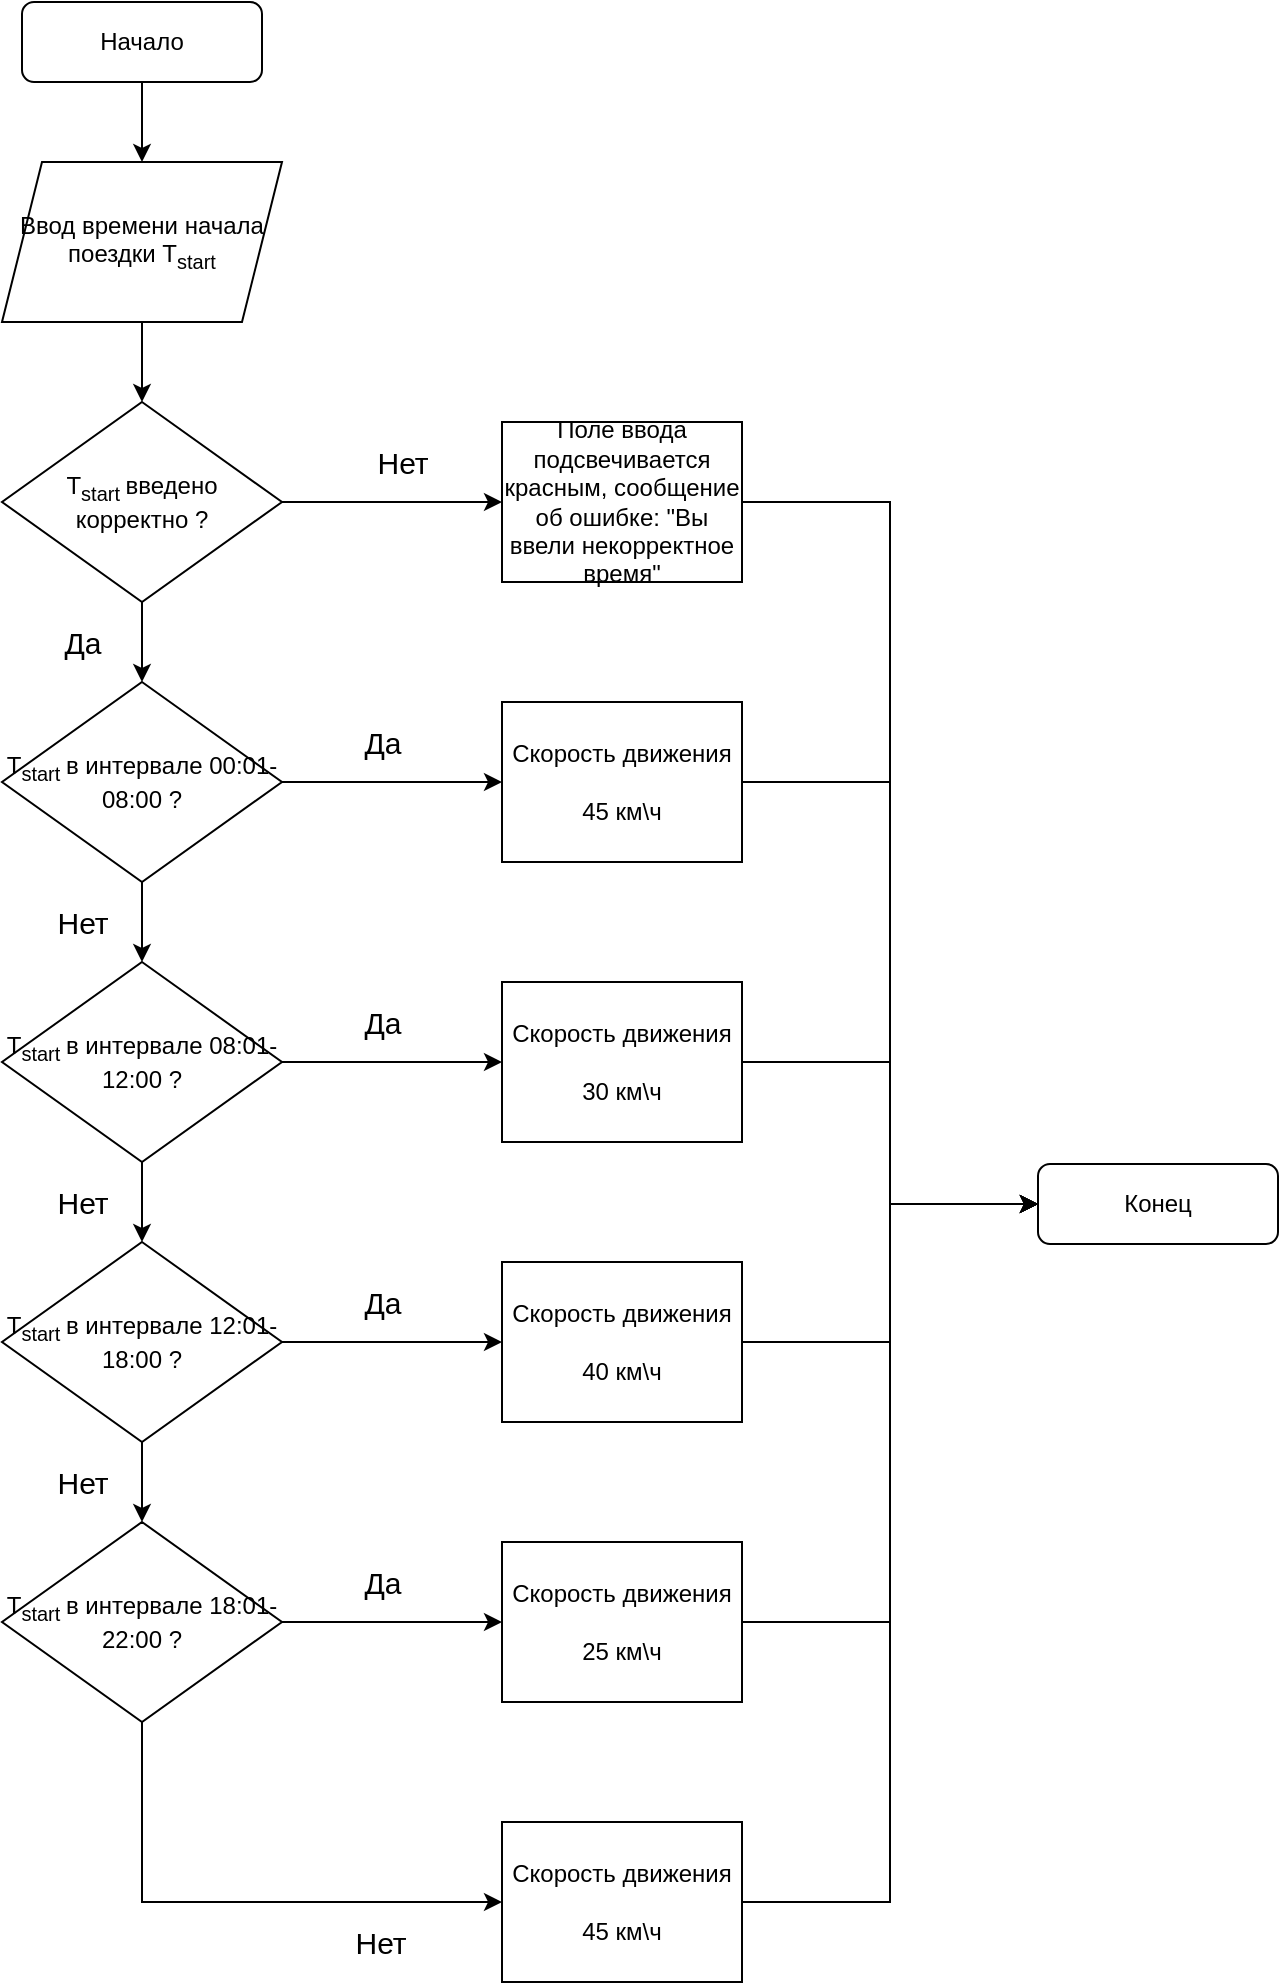 <mxfile version="20.2.4" type="device"><diagram id="rRmtudpdEV8kB-wlNoaQ" name="Page-1"><mxGraphModel dx="103" dy="498" grid="1" gridSize="10" guides="1" tooltips="1" connect="1" arrows="1" fold="1" page="1" pageScale="1" pageWidth="827" pageHeight="1169" math="0" shadow="0"><root><mxCell id="0"/><mxCell id="1" parent="0"/><mxCell id="ZEa9aIFA-NKcfgb5LGLr-5" style="edgeStyle=orthogonalEdgeStyle;rounded=0;orthogonalLoop=1;jettySize=auto;html=1;exitX=0.5;exitY=1;exitDx=0;exitDy=0;entryX=0.5;entryY=0;entryDx=0;entryDy=0;" edge="1" parent="1" source="ZEa9aIFA-NKcfgb5LGLr-1" target="ZEa9aIFA-NKcfgb5LGLr-2"><mxGeometry relative="1" as="geometry"/></mxCell><mxCell id="ZEa9aIFA-NKcfgb5LGLr-1" value="Начало" style="rounded=1;whiteSpace=wrap;html=1;" vertex="1" parent="1"><mxGeometry x="891" y="40" width="120" height="40" as="geometry"/></mxCell><mxCell id="ZEa9aIFA-NKcfgb5LGLr-13" style="edgeStyle=orthogonalEdgeStyle;rounded=0;orthogonalLoop=1;jettySize=auto;html=1;exitX=0.5;exitY=1;exitDx=0;exitDy=0;entryX=0.5;entryY=0;entryDx=0;entryDy=0;" edge="1" parent="1" source="ZEa9aIFA-NKcfgb5LGLr-2" target="ZEa9aIFA-NKcfgb5LGLr-12"><mxGeometry relative="1" as="geometry"/></mxCell><mxCell id="ZEa9aIFA-NKcfgb5LGLr-2" value="Ввод времени начала поездки Т&lt;sub&gt;start&lt;/sub&gt;" style="shape=parallelogram;perimeter=parallelogramPerimeter;whiteSpace=wrap;html=1;fixedSize=1;" vertex="1" parent="1"><mxGeometry x="881" y="120" width="140" height="80" as="geometry"/></mxCell><mxCell id="ZEa9aIFA-NKcfgb5LGLr-36" style="edgeStyle=orthogonalEdgeStyle;rounded=0;orthogonalLoop=1;jettySize=auto;html=1;exitX=1;exitY=0.5;exitDx=0;exitDy=0;entryX=0;entryY=0.5;entryDx=0;entryDy=0;fontSize=15;" edge="1" parent="1" source="ZEa9aIFA-NKcfgb5LGLr-4" target="ZEa9aIFA-NKcfgb5LGLr-35"><mxGeometry relative="1" as="geometry"/></mxCell><mxCell id="ZEa9aIFA-NKcfgb5LGLr-4" value="Поле ввода подсвечивается красным, сообщение об ошибке: &quot;&lt;span&gt;&lt;span&gt;Вы ввели некорректное время&lt;/span&gt;&lt;/span&gt;&quot;" style="rounded=0;whiteSpace=wrap;html=1;" vertex="1" parent="1"><mxGeometry x="1131" y="250" width="120" height="80" as="geometry"/></mxCell><mxCell id="ZEa9aIFA-NKcfgb5LGLr-21" value="Нет" style="edgeStyle=orthogonalEdgeStyle;rounded=0;orthogonalLoop=1;jettySize=auto;html=1;exitX=0.5;exitY=1;exitDx=0;exitDy=0;fontSize=15;" edge="1" parent="1" source="ZEa9aIFA-NKcfgb5LGLr-8" target="ZEa9aIFA-NKcfgb5LGLr-15"><mxGeometry y="-30" relative="1" as="geometry"><mxPoint as="offset"/></mxGeometry></mxCell><mxCell id="ZEa9aIFA-NKcfgb5LGLr-30" value="Да" style="edgeStyle=orthogonalEdgeStyle;rounded=0;orthogonalLoop=1;jettySize=auto;html=1;exitX=1;exitY=0.5;exitDx=0;exitDy=0;entryX=0;entryY=0.5;entryDx=0;entryDy=0;fontSize=15;" edge="1" parent="1" source="ZEa9aIFA-NKcfgb5LGLr-8" target="ZEa9aIFA-NKcfgb5LGLr-25"><mxGeometry x="-0.091" y="20" relative="1" as="geometry"><mxPoint as="offset"/></mxGeometry></mxCell><mxCell id="ZEa9aIFA-NKcfgb5LGLr-8" value="Т&lt;sub&gt;start &lt;/sub&gt;в интервале &lt;span&gt;00:01-08:00&lt;/span&gt; ?" style="rhombus;whiteSpace=wrap;html=1;" vertex="1" parent="1"><mxGeometry x="881" y="380" width="140" height="100" as="geometry"/></mxCell><mxCell id="ZEa9aIFA-NKcfgb5LGLr-14" value="Нет" style="edgeStyle=orthogonalEdgeStyle;rounded=0;orthogonalLoop=1;jettySize=auto;html=1;exitX=1;exitY=0.5;exitDx=0;exitDy=0;entryX=0;entryY=0.5;entryDx=0;entryDy=0;fontSize=15;" edge="1" parent="1" source="ZEa9aIFA-NKcfgb5LGLr-12" target="ZEa9aIFA-NKcfgb5LGLr-4"><mxGeometry x="0.091" y="20" relative="1" as="geometry"><mxPoint as="offset"/></mxGeometry></mxCell><mxCell id="ZEa9aIFA-NKcfgb5LGLr-20" value="Да" style="edgeStyle=orthogonalEdgeStyle;rounded=0;orthogonalLoop=1;jettySize=auto;html=1;exitX=0.5;exitY=1;exitDx=0;exitDy=0;entryX=0.5;entryY=0;entryDx=0;entryDy=0;fontSize=15;" edge="1" parent="1" source="ZEa9aIFA-NKcfgb5LGLr-12" target="ZEa9aIFA-NKcfgb5LGLr-8"><mxGeometry y="-30" relative="1" as="geometry"><mxPoint as="offset"/></mxGeometry></mxCell><mxCell id="ZEa9aIFA-NKcfgb5LGLr-12" value="&lt;div&gt;Т&lt;sub&gt;start &lt;/sub&gt;введено &lt;br&gt;&lt;/div&gt;&lt;div&gt;корректно ?&lt;/div&gt;" style="rhombus;whiteSpace=wrap;html=1;" vertex="1" parent="1"><mxGeometry x="881" y="240" width="140" height="100" as="geometry"/></mxCell><mxCell id="ZEa9aIFA-NKcfgb5LGLr-22" value="Нет" style="edgeStyle=orthogonalEdgeStyle;rounded=0;orthogonalLoop=1;jettySize=auto;html=1;exitX=0.5;exitY=1;exitDx=0;exitDy=0;entryX=0.5;entryY=0;entryDx=0;entryDy=0;fontSize=15;" edge="1" parent="1" source="ZEa9aIFA-NKcfgb5LGLr-15" target="ZEa9aIFA-NKcfgb5LGLr-17"><mxGeometry y="-30" relative="1" as="geometry"><mxPoint as="offset"/></mxGeometry></mxCell><mxCell id="ZEa9aIFA-NKcfgb5LGLr-31" value="Да" style="edgeStyle=orthogonalEdgeStyle;rounded=0;orthogonalLoop=1;jettySize=auto;html=1;exitX=1;exitY=0.5;exitDx=0;exitDy=0;entryX=0;entryY=0.5;entryDx=0;entryDy=0;fontSize=15;" edge="1" parent="1" source="ZEa9aIFA-NKcfgb5LGLr-15" target="ZEa9aIFA-NKcfgb5LGLr-26"><mxGeometry x="-0.091" y="20" relative="1" as="geometry"><mxPoint as="offset"/></mxGeometry></mxCell><mxCell id="ZEa9aIFA-NKcfgb5LGLr-15" value="Т&lt;sub&gt;start &lt;/sub&gt;в интервале &lt;span&gt;08:01-12:00&lt;/span&gt; ?" style="rhombus;whiteSpace=wrap;html=1;" vertex="1" parent="1"><mxGeometry x="881" y="520" width="140" height="100" as="geometry"/></mxCell><mxCell id="ZEa9aIFA-NKcfgb5LGLr-23" value="Нет" style="edgeStyle=orthogonalEdgeStyle;rounded=0;orthogonalLoop=1;jettySize=auto;html=1;exitX=0.5;exitY=1;exitDx=0;exitDy=0;entryX=0.5;entryY=0;entryDx=0;entryDy=0;fontSize=15;" edge="1" parent="1" source="ZEa9aIFA-NKcfgb5LGLr-17" target="ZEa9aIFA-NKcfgb5LGLr-18"><mxGeometry y="-30" relative="1" as="geometry"><mxPoint as="offset"/></mxGeometry></mxCell><mxCell id="ZEa9aIFA-NKcfgb5LGLr-32" value="Да" style="edgeStyle=orthogonalEdgeStyle;rounded=0;orthogonalLoop=1;jettySize=auto;html=1;exitX=1;exitY=0.5;exitDx=0;exitDy=0;entryX=0;entryY=0.5;entryDx=0;entryDy=0;fontSize=15;" edge="1" parent="1" source="ZEa9aIFA-NKcfgb5LGLr-17" target="ZEa9aIFA-NKcfgb5LGLr-27"><mxGeometry x="-0.091" y="20" relative="1" as="geometry"><mxPoint as="offset"/></mxGeometry></mxCell><mxCell id="ZEa9aIFA-NKcfgb5LGLr-17" value="Т&lt;sub&gt;start &lt;/sub&gt;в интервале &lt;span&gt;12:01-18:00&lt;/span&gt; ?" style="rhombus;whiteSpace=wrap;html=1;" vertex="1" parent="1"><mxGeometry x="881" y="660" width="140" height="100" as="geometry"/></mxCell><mxCell id="ZEa9aIFA-NKcfgb5LGLr-24" value="Нет" style="edgeStyle=orthogonalEdgeStyle;rounded=0;orthogonalLoop=1;jettySize=auto;html=1;exitX=0.5;exitY=1;exitDx=0;exitDy=0;entryX=0;entryY=0.5;entryDx=0;entryDy=0;fontSize=15;" edge="1" parent="1" source="ZEa9aIFA-NKcfgb5LGLr-18" target="ZEa9aIFA-NKcfgb5LGLr-29"><mxGeometry x="0.548" y="-20" relative="1" as="geometry"><mxPoint x="951" y="940" as="targetPoint"/><mxPoint as="offset"/></mxGeometry></mxCell><mxCell id="ZEa9aIFA-NKcfgb5LGLr-33" value="Да" style="edgeStyle=orthogonalEdgeStyle;rounded=0;orthogonalLoop=1;jettySize=auto;html=1;exitX=1;exitY=0.5;exitDx=0;exitDy=0;entryX=0;entryY=0.5;entryDx=0;entryDy=0;fontSize=15;" edge="1" parent="1" source="ZEa9aIFA-NKcfgb5LGLr-18" target="ZEa9aIFA-NKcfgb5LGLr-28"><mxGeometry x="-0.091" y="20" relative="1" as="geometry"><mxPoint as="offset"/></mxGeometry></mxCell><mxCell id="ZEa9aIFA-NKcfgb5LGLr-18" value="Т&lt;sub&gt;start &lt;/sub&gt;в интервале &lt;span&gt;18:01-22:00&lt;/span&gt; ?" style="rhombus;whiteSpace=wrap;html=1;" vertex="1" parent="1"><mxGeometry x="881" y="800" width="140" height="100" as="geometry"/></mxCell><mxCell id="ZEa9aIFA-NKcfgb5LGLr-37" style="edgeStyle=orthogonalEdgeStyle;rounded=0;orthogonalLoop=1;jettySize=auto;html=1;exitX=1;exitY=0.5;exitDx=0;exitDy=0;entryX=0;entryY=0.5;entryDx=0;entryDy=0;fontSize=15;" edge="1" parent="1" source="ZEa9aIFA-NKcfgb5LGLr-25" target="ZEa9aIFA-NKcfgb5LGLr-35"><mxGeometry relative="1" as="geometry"/></mxCell><mxCell id="ZEa9aIFA-NKcfgb5LGLr-25" value="&lt;div&gt;Скорость движения&lt;/div&gt;&lt;div&gt;&lt;br&gt;&lt;/div&gt;&lt;div&gt;45 км\ч&lt;br&gt;&lt;/div&gt;" style="rounded=0;whiteSpace=wrap;html=1;" vertex="1" parent="1"><mxGeometry x="1131" y="390" width="120" height="80" as="geometry"/></mxCell><mxCell id="ZEa9aIFA-NKcfgb5LGLr-38" style="edgeStyle=orthogonalEdgeStyle;rounded=0;orthogonalLoop=1;jettySize=auto;html=1;exitX=1;exitY=0.5;exitDx=0;exitDy=0;entryX=0;entryY=0.5;entryDx=0;entryDy=0;fontSize=15;" edge="1" parent="1" source="ZEa9aIFA-NKcfgb5LGLr-26" target="ZEa9aIFA-NKcfgb5LGLr-35"><mxGeometry relative="1" as="geometry"/></mxCell><mxCell id="ZEa9aIFA-NKcfgb5LGLr-26" value="&lt;div&gt;Скорость движения&lt;/div&gt;&lt;div&gt;&lt;br&gt;&lt;/div&gt;30 км\ч" style="rounded=0;whiteSpace=wrap;html=1;" vertex="1" parent="1"><mxGeometry x="1131" y="530" width="120" height="80" as="geometry"/></mxCell><mxCell id="ZEa9aIFA-NKcfgb5LGLr-39" style="edgeStyle=orthogonalEdgeStyle;rounded=0;orthogonalLoop=1;jettySize=auto;html=1;exitX=1;exitY=0.5;exitDx=0;exitDy=0;entryX=0;entryY=0.5;entryDx=0;entryDy=0;fontSize=15;" edge="1" parent="1" source="ZEa9aIFA-NKcfgb5LGLr-27" target="ZEa9aIFA-NKcfgb5LGLr-35"><mxGeometry relative="1" as="geometry"/></mxCell><mxCell id="ZEa9aIFA-NKcfgb5LGLr-27" value="&lt;div&gt;Скорость движения&lt;/div&gt;&lt;div&gt;&lt;br&gt;&lt;/div&gt;40 км\ч" style="rounded=0;whiteSpace=wrap;html=1;" vertex="1" parent="1"><mxGeometry x="1131" y="670" width="120" height="80" as="geometry"/></mxCell><mxCell id="ZEa9aIFA-NKcfgb5LGLr-40" style="edgeStyle=orthogonalEdgeStyle;rounded=0;orthogonalLoop=1;jettySize=auto;html=1;exitX=1;exitY=0.5;exitDx=0;exitDy=0;entryX=0;entryY=0.5;entryDx=0;entryDy=0;fontSize=15;" edge="1" parent="1" source="ZEa9aIFA-NKcfgb5LGLr-28" target="ZEa9aIFA-NKcfgb5LGLr-35"><mxGeometry relative="1" as="geometry"/></mxCell><mxCell id="ZEa9aIFA-NKcfgb5LGLr-28" value="&lt;div&gt;Скорость движения&lt;/div&gt;&lt;div&gt;&lt;br&gt;&lt;/div&gt;25 км\ч" style="rounded=0;whiteSpace=wrap;html=1;" vertex="1" parent="1"><mxGeometry x="1131" y="810" width="120" height="80" as="geometry"/></mxCell><mxCell id="ZEa9aIFA-NKcfgb5LGLr-41" style="edgeStyle=orthogonalEdgeStyle;rounded=0;orthogonalLoop=1;jettySize=auto;html=1;exitX=1;exitY=0.5;exitDx=0;exitDy=0;entryX=0;entryY=0.5;entryDx=0;entryDy=0;fontSize=15;" edge="1" parent="1" source="ZEa9aIFA-NKcfgb5LGLr-29" target="ZEa9aIFA-NKcfgb5LGLr-35"><mxGeometry relative="1" as="geometry"/></mxCell><mxCell id="ZEa9aIFA-NKcfgb5LGLr-29" value="&lt;div&gt;Скорость движения&lt;/div&gt;&lt;div&gt;&lt;br&gt;&lt;/div&gt;45 км\ч" style="rounded=0;whiteSpace=wrap;html=1;" vertex="1" parent="1"><mxGeometry x="1131" y="950" width="120" height="80" as="geometry"/></mxCell><mxCell id="ZEa9aIFA-NKcfgb5LGLr-35" value="Конец" style="rounded=1;whiteSpace=wrap;html=1;" vertex="1" parent="1"><mxGeometry x="1399" y="621" width="120" height="40" as="geometry"/></mxCell></root></mxGraphModel></diagram></mxfile>